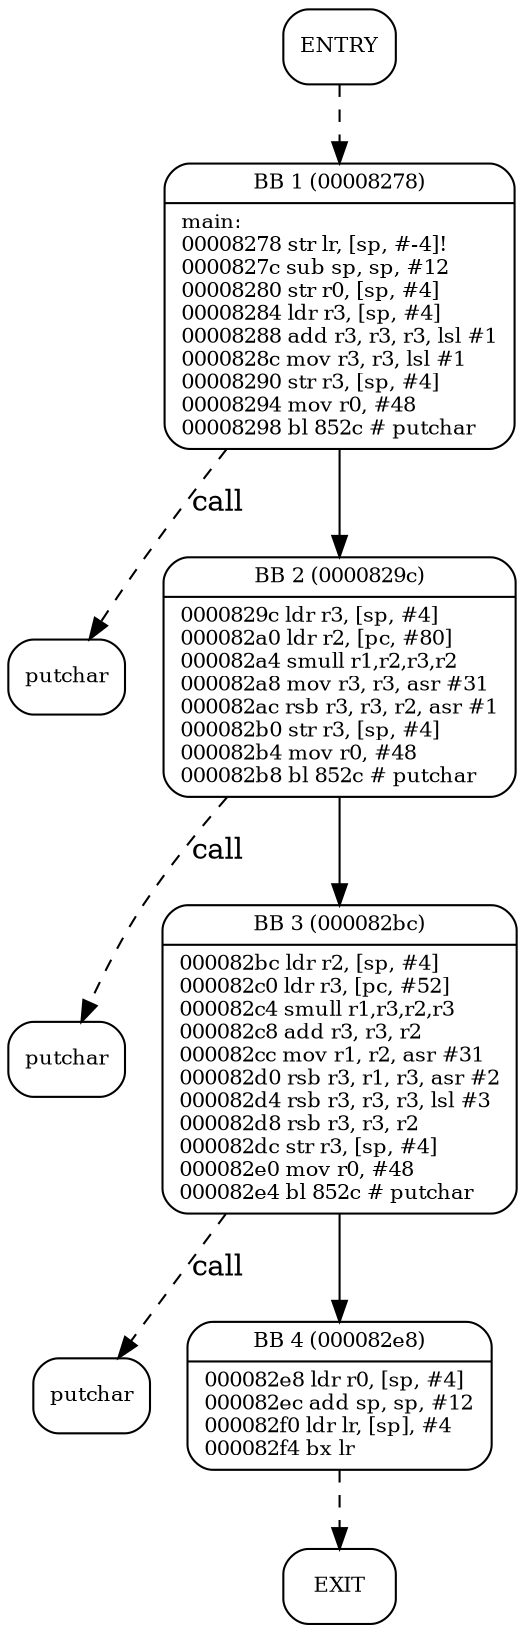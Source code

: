digraph main{
node [shape=Mrecord, labeljust=l, fontsize=10];
	"0" [label="ENTRY"]
	"0" -> "1" [style=dashed, weight=1];
	"1" [label="{BB 1 (00008278) | main:\l00008278    str lr, [sp, #-4]!\l0000827c    sub sp, sp, #12\l00008280    str r0, [sp, #4]\l00008284    ldr r3, [sp, #4]\l00008288    add r3, r3, r3, lsl #1\l0000828c    mov r3, r3, lsl #1\l00008290    str r3, [sp, #4]\l00008294    mov r0, #48\l00008298    bl 852c    # putchar\l }"]
	"00000000007f9a60putchar" [label="putchar"]
	"1" -> "00000000007f9a60putchar" [label="call", style=dashed, weight=1]
	"1" -> "2" [weight=4];
	"2" [label="{BB 2 (0000829c) | 0000829c    ldr r3, [sp, #4]\l000082a0    ldr r2, [pc, #80]\l000082a4    smull r1,r2,r3,r2\l000082a8    mov r3, r3, asr #31\l000082ac    rsb r3, r3, r2, asr #1\l000082b0    str r3, [sp, #4]\l000082b4    mov r0, #48\l000082b8    bl 852c    # putchar\l }"]
	"00000000007f99e0putchar" [label="putchar"]
	"2" -> "00000000007f99e0putchar" [label="call", style=dashed, weight=1]
	"2" -> "3" [weight=4];
	"3" [label="{BB 3 (000082bc) | 000082bc    ldr r2, [sp, #4]\l000082c0    ldr r3, [pc, #52]\l000082c4    smull r1,r3,r2,r3\l000082c8    add r3, r3, r2\l000082cc    mov r1, r2, asr #31\l000082d0    rsb r3, r1, r3, asr #2\l000082d4    rsb r3, r3, r3, lsl #3\l000082d8    rsb r3, r3, r2\l000082dc    str r3, [sp, #4]\l000082e0    mov r0, #48\l000082e4    bl 852c    # putchar\l }"]
	"00000000007f94e0putchar" [label="putchar"]
	"3" -> "00000000007f94e0putchar" [label="call", style=dashed, weight=1]
	"3" -> "4" [weight=4];
	"4" [label="{BB 4 (000082e8) | 000082e8    ldr r0, [sp, #4]\l000082ec    add sp, sp, #12\l000082f0    ldr lr, [sp], #4\l000082f4    bx lr\l }"]
	"4" -> "5" [style=dashed, weight=1];
	"5" [label="EXIT"]
}

